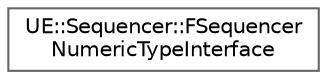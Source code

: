 digraph "Graphical Class Hierarchy"
{
 // INTERACTIVE_SVG=YES
 // LATEX_PDF_SIZE
  bgcolor="transparent";
  edge [fontname=Helvetica,fontsize=10,labelfontname=Helvetica,labelfontsize=10];
  node [fontname=Helvetica,fontsize=10,shape=box,height=0.2,width=0.4];
  rankdir="LR";
  Node0 [id="Node000000",label="UE::Sequencer::FSequencer\lNumericTypeInterface",height=0.2,width=0.4,color="grey40", fillcolor="white", style="filled",URL="$db/d51/structUE_1_1Sequencer_1_1FSequencerNumericTypeInterface.html",tooltip=" "];
}
